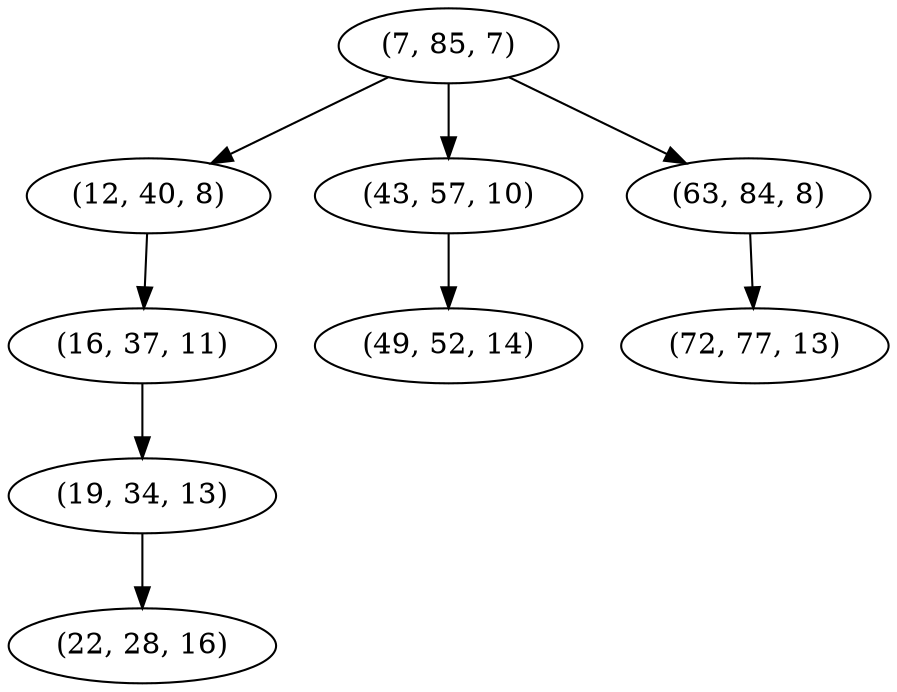 digraph tree {
    "(7, 85, 7)";
    "(12, 40, 8)";
    "(16, 37, 11)";
    "(19, 34, 13)";
    "(22, 28, 16)";
    "(43, 57, 10)";
    "(49, 52, 14)";
    "(63, 84, 8)";
    "(72, 77, 13)";
    "(7, 85, 7)" -> "(12, 40, 8)";
    "(7, 85, 7)" -> "(43, 57, 10)";
    "(7, 85, 7)" -> "(63, 84, 8)";
    "(12, 40, 8)" -> "(16, 37, 11)";
    "(16, 37, 11)" -> "(19, 34, 13)";
    "(19, 34, 13)" -> "(22, 28, 16)";
    "(43, 57, 10)" -> "(49, 52, 14)";
    "(63, 84, 8)" -> "(72, 77, 13)";
}
